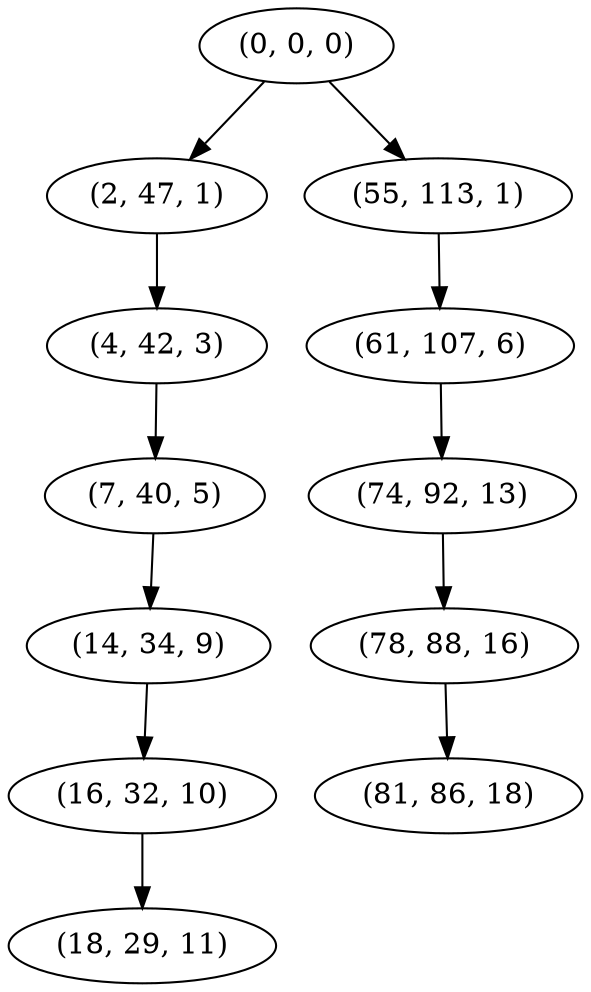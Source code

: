 digraph tree {
    "(0, 0, 0)";
    "(2, 47, 1)";
    "(4, 42, 3)";
    "(7, 40, 5)";
    "(14, 34, 9)";
    "(16, 32, 10)";
    "(18, 29, 11)";
    "(55, 113, 1)";
    "(61, 107, 6)";
    "(74, 92, 13)";
    "(78, 88, 16)";
    "(81, 86, 18)";
    "(0, 0, 0)" -> "(2, 47, 1)";
    "(0, 0, 0)" -> "(55, 113, 1)";
    "(2, 47, 1)" -> "(4, 42, 3)";
    "(4, 42, 3)" -> "(7, 40, 5)";
    "(7, 40, 5)" -> "(14, 34, 9)";
    "(14, 34, 9)" -> "(16, 32, 10)";
    "(16, 32, 10)" -> "(18, 29, 11)";
    "(55, 113, 1)" -> "(61, 107, 6)";
    "(61, 107, 6)" -> "(74, 92, 13)";
    "(74, 92, 13)" -> "(78, 88, 16)";
    "(78, 88, 16)" -> "(81, 86, 18)";
}
